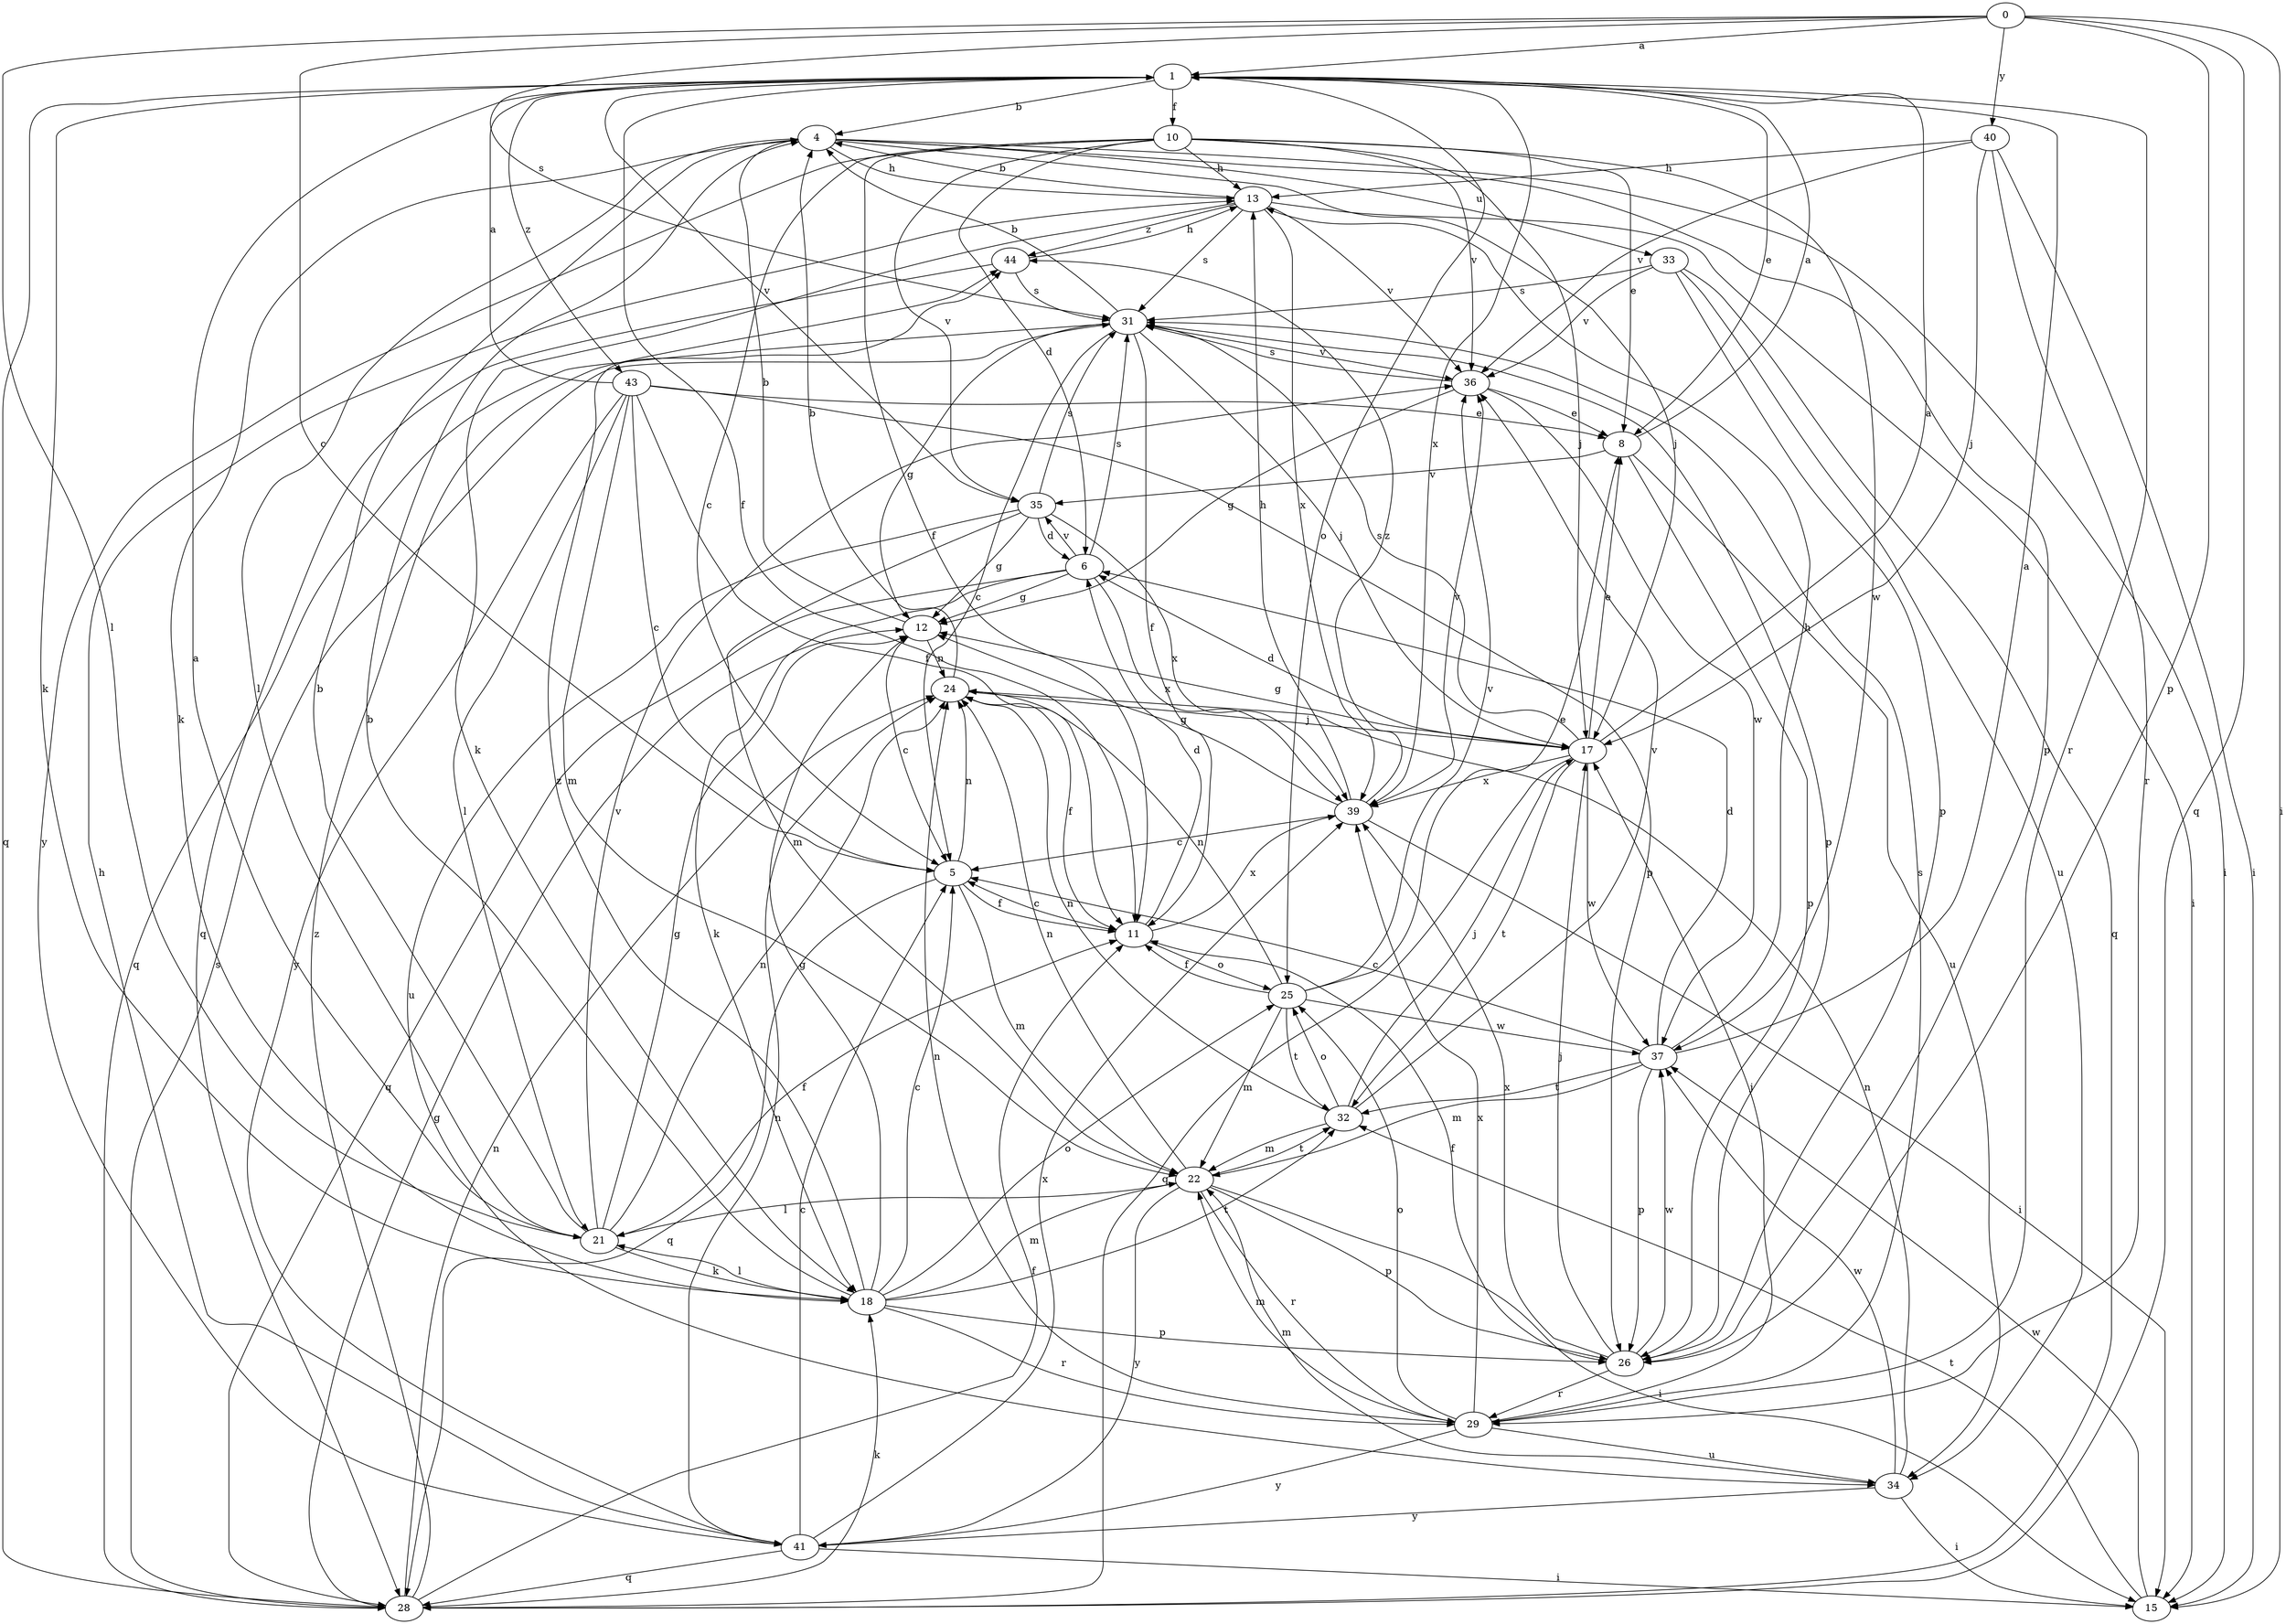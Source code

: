 strict digraph  {
0;
1;
4;
5;
6;
8;
10;
11;
12;
13;
15;
17;
18;
21;
22;
24;
25;
26;
28;
29;
31;
32;
33;
34;
35;
36;
37;
39;
40;
41;
43;
44;
0 -> 1  [label=a];
0 -> 5  [label=c];
0 -> 15  [label=i];
0 -> 21  [label=l];
0 -> 26  [label=p];
0 -> 28  [label=q];
0 -> 31  [label=s];
0 -> 40  [label=y];
1 -> 4  [label=b];
1 -> 8  [label=e];
1 -> 10  [label=f];
1 -> 11  [label=f];
1 -> 18  [label=k];
1 -> 25  [label=o];
1 -> 28  [label=q];
1 -> 29  [label=r];
1 -> 35  [label=v];
1 -> 39  [label=x];
1 -> 43  [label=z];
4 -> 13  [label=h];
4 -> 15  [label=i];
4 -> 17  [label=j];
4 -> 18  [label=k];
4 -> 21  [label=l];
4 -> 26  [label=p];
4 -> 33  [label=u];
5 -> 11  [label=f];
5 -> 22  [label=m];
5 -> 24  [label=n];
5 -> 28  [label=q];
6 -> 12  [label=g];
6 -> 18  [label=k];
6 -> 28  [label=q];
6 -> 31  [label=s];
6 -> 35  [label=v];
6 -> 39  [label=x];
8 -> 1  [label=a];
8 -> 26  [label=p];
8 -> 34  [label=u];
8 -> 35  [label=v];
10 -> 5  [label=c];
10 -> 6  [label=d];
10 -> 8  [label=e];
10 -> 11  [label=f];
10 -> 13  [label=h];
10 -> 17  [label=j];
10 -> 35  [label=v];
10 -> 36  [label=v];
10 -> 37  [label=w];
10 -> 41  [label=y];
11 -> 5  [label=c];
11 -> 6  [label=d];
11 -> 25  [label=o];
11 -> 39  [label=x];
12 -> 4  [label=b];
12 -> 5  [label=c];
12 -> 24  [label=n];
13 -> 4  [label=b];
13 -> 15  [label=i];
13 -> 18  [label=k];
13 -> 31  [label=s];
13 -> 36  [label=v];
13 -> 39  [label=x];
13 -> 44  [label=z];
15 -> 32  [label=t];
15 -> 37  [label=w];
17 -> 1  [label=a];
17 -> 6  [label=d];
17 -> 8  [label=e];
17 -> 12  [label=g];
17 -> 28  [label=q];
17 -> 31  [label=s];
17 -> 32  [label=t];
17 -> 37  [label=w];
17 -> 39  [label=x];
18 -> 4  [label=b];
18 -> 5  [label=c];
18 -> 12  [label=g];
18 -> 21  [label=l];
18 -> 22  [label=m];
18 -> 25  [label=o];
18 -> 26  [label=p];
18 -> 29  [label=r];
18 -> 32  [label=t];
18 -> 44  [label=z];
21 -> 1  [label=a];
21 -> 4  [label=b];
21 -> 11  [label=f];
21 -> 12  [label=g];
21 -> 18  [label=k];
21 -> 24  [label=n];
21 -> 36  [label=v];
22 -> 15  [label=i];
22 -> 21  [label=l];
22 -> 24  [label=n];
22 -> 26  [label=p];
22 -> 29  [label=r];
22 -> 32  [label=t];
22 -> 41  [label=y];
24 -> 4  [label=b];
24 -> 11  [label=f];
24 -> 17  [label=j];
25 -> 8  [label=e];
25 -> 11  [label=f];
25 -> 22  [label=m];
25 -> 24  [label=n];
25 -> 32  [label=t];
25 -> 36  [label=v];
25 -> 37  [label=w];
26 -> 11  [label=f];
26 -> 17  [label=j];
26 -> 29  [label=r];
26 -> 37  [label=w];
26 -> 39  [label=x];
28 -> 11  [label=f];
28 -> 12  [label=g];
28 -> 18  [label=k];
28 -> 24  [label=n];
28 -> 31  [label=s];
28 -> 44  [label=z];
29 -> 17  [label=j];
29 -> 22  [label=m];
29 -> 24  [label=n];
29 -> 25  [label=o];
29 -> 31  [label=s];
29 -> 34  [label=u];
29 -> 39  [label=x];
29 -> 41  [label=y];
31 -> 4  [label=b];
31 -> 5  [label=c];
31 -> 11  [label=f];
31 -> 12  [label=g];
31 -> 17  [label=j];
31 -> 26  [label=p];
31 -> 28  [label=q];
31 -> 36  [label=v];
32 -> 17  [label=j];
32 -> 22  [label=m];
32 -> 24  [label=n];
32 -> 25  [label=o];
32 -> 36  [label=v];
33 -> 26  [label=p];
33 -> 28  [label=q];
33 -> 31  [label=s];
33 -> 34  [label=u];
33 -> 36  [label=v];
34 -> 15  [label=i];
34 -> 22  [label=m];
34 -> 24  [label=n];
34 -> 37  [label=w];
34 -> 41  [label=y];
35 -> 6  [label=d];
35 -> 12  [label=g];
35 -> 22  [label=m];
35 -> 31  [label=s];
35 -> 34  [label=u];
35 -> 39  [label=x];
36 -> 8  [label=e];
36 -> 12  [label=g];
36 -> 31  [label=s];
36 -> 37  [label=w];
37 -> 1  [label=a];
37 -> 5  [label=c];
37 -> 6  [label=d];
37 -> 13  [label=h];
37 -> 22  [label=m];
37 -> 26  [label=p];
37 -> 32  [label=t];
39 -> 5  [label=c];
39 -> 12  [label=g];
39 -> 13  [label=h];
39 -> 15  [label=i];
39 -> 36  [label=v];
39 -> 44  [label=z];
40 -> 13  [label=h];
40 -> 15  [label=i];
40 -> 17  [label=j];
40 -> 29  [label=r];
40 -> 36  [label=v];
41 -> 5  [label=c];
41 -> 13  [label=h];
41 -> 15  [label=i];
41 -> 24  [label=n];
41 -> 28  [label=q];
41 -> 39  [label=x];
43 -> 1  [label=a];
43 -> 5  [label=c];
43 -> 8  [label=e];
43 -> 11  [label=f];
43 -> 21  [label=l];
43 -> 22  [label=m];
43 -> 26  [label=p];
43 -> 41  [label=y];
44 -> 13  [label=h];
44 -> 28  [label=q];
44 -> 31  [label=s];
}
